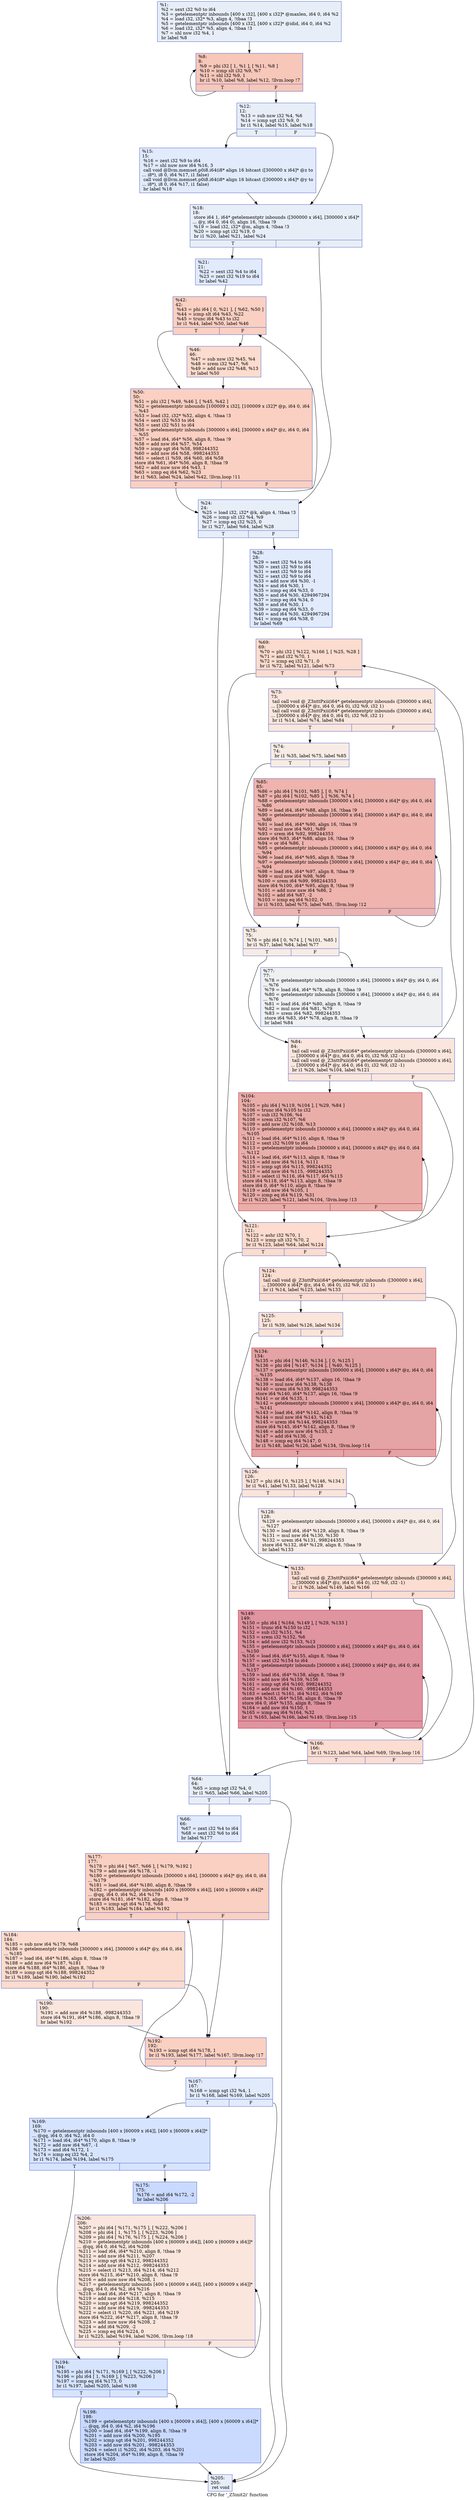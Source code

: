 digraph "CFG for '_Z5init2i' function" {
	label="CFG for '_Z5init2i' function";

	Node0x55aa39bb1af0 [shape=record,color="#3d50c3ff", style=filled, fillcolor="#cbd8ee70",label="{%1:\l  %2 = sext i32 %0 to i64\l  %3 = getelementptr inbounds [400 x i32], [400 x i32]* @maxlen, i64 0, i64 %2\l  %4 = load i32, i32* %3, align 4, !tbaa !3\l  %5 = getelementptr inbounds [400 x i32], [400 x i32]* @idid, i64 0, i64 %2\l  %6 = load i32, i32* %5, align 4, !tbaa !3\l  %7 = shl nsw i32 %4, 1\l  br label %8\l}"];
	Node0x55aa39bb1af0 -> Node0x55aa39bb1f60;
	Node0x55aa39bb1f60 [shape=record,color="#3d50c3ff", style=filled, fillcolor="#ec7f6370",label="{%8:\l8:                                                \l  %9 = phi i32 [ 1, %1 ], [ %11, %8 ]\l  %10 = icmp slt i32 %9, %7\l  %11 = shl i32 %9, 1\l  br i1 %10, label %8, label %12, !llvm.loop !7\l|{<s0>T|<s1>F}}"];
	Node0x55aa39bb1f60:s0 -> Node0x55aa39bb1f60;
	Node0x55aa39bb1f60:s1 -> Node0x55aa39bb2230;
	Node0x55aa39bb2230 [shape=record,color="#3d50c3ff", style=filled, fillcolor="#cbd8ee70",label="{%12:\l12:                                               \l  %13 = sub nsw i32 %4, %6\l  %14 = icmp sgt i32 %9, 0\l  br i1 %14, label %15, label %18\l|{<s0>T|<s1>F}}"];
	Node0x55aa39bb2230:s0 -> Node0x55aa39bb2550;
	Node0x55aa39bb2230:s1 -> Node0x55aa39bb25a0;
	Node0x55aa39bb2550 [shape=record,color="#3d50c3ff", style=filled, fillcolor="#bbd1f870",label="{%15:\l15:                                               \l  %16 = zext i32 %9 to i64\l  %17 = shl nuw nsw i64 %16, 3\l  call void @llvm.memset.p0i8.i64(i8* align 16 bitcast ([300000 x i64]* @z to\l... i8*), i8 0, i64 %17, i1 false)\l  call void @llvm.memset.p0i8.i64(i8* align 16 bitcast ([300000 x i64]* @y to\l... i8*), i8 0, i64 %17, i1 false)\l  br label %18\l}"];
	Node0x55aa39bb2550 -> Node0x55aa39bb25a0;
	Node0x55aa39bb25a0 [shape=record,color="#3d50c3ff", style=filled, fillcolor="#cbd8ee70",label="{%18:\l18:                                               \l  store i64 1, i64* getelementptr inbounds ([300000 x i64], [300000 x i64]*\l... @y, i64 0, i64 0), align 16, !tbaa !9\l  %19 = load i32, i32* @m, align 4, !tbaa !3\l  %20 = icmp sgt i32 %19, 0\l  br i1 %20, label %21, label %24\l|{<s0>T|<s1>F}}"];
	Node0x55aa39bb25a0:s0 -> Node0x55aa39bb2c80;
	Node0x55aa39bb25a0:s1 -> Node0x55aa39bb2cd0;
	Node0x55aa39bb2c80 [shape=record,color="#3d50c3ff", style=filled, fillcolor="#bbd1f870",label="{%21:\l21:                                               \l  %22 = sext i32 %4 to i64\l  %23 = zext i32 %19 to i64\l  br label %42\l}"];
	Node0x55aa39bb2c80 -> Node0x55aa39bb2ef0;
	Node0x55aa39bb2cd0 [shape=record,color="#3d50c3ff", style=filled, fillcolor="#cbd8ee70",label="{%24:\l24:                                               \l  %25 = load i32, i32* @k, align 4, !tbaa !3\l  %26 = icmp slt i32 %4, %9\l  %27 = icmp eq i32 %25, 0\l  br i1 %27, label %64, label %28\l|{<s0>T|<s1>F}}"];
	Node0x55aa39bb2cd0:s0 -> Node0x55aa39bb3140;
	Node0x55aa39bb2cd0:s1 -> Node0x55aa39bb3190;
	Node0x55aa39bb3190 [shape=record,color="#3d50c3ff", style=filled, fillcolor="#bbd1f870",label="{%28:\l28:                                               \l  %29 = sext i32 %4 to i64\l  %30 = zext i32 %9 to i64\l  %31 = sext i32 %9 to i64\l  %32 = sext i32 %9 to i64\l  %33 = add nsw i64 %30, -1\l  %34 = and i64 %30, 1\l  %35 = icmp eq i64 %33, 0\l  %36 = and i64 %30, 4294967294\l  %37 = icmp eq i64 %34, 0\l  %38 = and i64 %30, 1\l  %39 = icmp eq i64 %33, 0\l  %40 = and i64 %30, 4294967294\l  %41 = icmp eq i64 %38, 0\l  br label %69\l}"];
	Node0x55aa39bb3190 -> Node0x55aa39bb39a0;
	Node0x55aa39bb2ef0 [shape=record,color="#3d50c3ff", style=filled, fillcolor="#f3947570",label="{%42:\l42:                                               \l  %43 = phi i64 [ 0, %21 ], [ %62, %50 ]\l  %44 = icmp slt i64 %43, %22\l  %45 = trunc i64 %43 to i32\l  br i1 %44, label %50, label %46\l|{<s0>T|<s1>F}}"];
	Node0x55aa39bb2ef0:s0 -> Node0x55aa39bb3a60;
	Node0x55aa39bb2ef0:s1 -> Node0x55aa39bb3ca0;
	Node0x55aa39bb3ca0 [shape=record,color="#3d50c3ff", style=filled, fillcolor="#f7af9170",label="{%46:\l46:                                               \l  %47 = sub nsw i32 %45, %4\l  %48 = srem i32 %47, %6\l  %49 = add nsw i32 %48, %13\l  br label %50\l}"];
	Node0x55aa39bb3ca0 -> Node0x55aa39bb3a60;
	Node0x55aa39bb3a60 [shape=record,color="#3d50c3ff", style=filled, fillcolor="#f3947570",label="{%50:\l50:                                               \l  %51 = phi i32 [ %49, %46 ], [ %45, %42 ]\l  %52 = getelementptr inbounds [100009 x i32], [100009 x i32]* @p, i64 0, i64\l... %43\l  %53 = load i32, i32* %52, align 4, !tbaa !3\l  %54 = sext i32 %53 to i64\l  %55 = sext i32 %51 to i64\l  %56 = getelementptr inbounds [300000 x i64], [300000 x i64]* @z, i64 0, i64\l... %55\l  %57 = load i64, i64* %56, align 8, !tbaa !9\l  %58 = add nsw i64 %57, %54\l  %59 = icmp sgt i64 %58, 998244352\l  %60 = add nsw i64 %58, -998244353\l  %61 = select i1 %59, i64 %60, i64 %58\l  store i64 %61, i64* %56, align 8, !tbaa !9\l  %62 = add nuw nsw i64 %43, 1\l  %63 = icmp eq i64 %62, %23\l  br i1 %63, label %24, label %42, !llvm.loop !11\l|{<s0>T|<s1>F}}"];
	Node0x55aa39bb3a60:s0 -> Node0x55aa39bb2cd0;
	Node0x55aa39bb3a60:s1 -> Node0x55aa39bb2ef0;
	Node0x55aa39bb3140 [shape=record,color="#3d50c3ff", style=filled, fillcolor="#cbd8ee70",label="{%64:\l64:                                               \l  %65 = icmp sgt i32 %4, 0\l  br i1 %65, label %66, label %205\l|{<s0>T|<s1>F}}"];
	Node0x55aa39bb3140:s0 -> Node0x55aa39bb49c0;
	Node0x55aa39bb3140:s1 -> Node0x55aa39bb4a10;
	Node0x55aa39bb49c0 [shape=record,color="#3d50c3ff", style=filled, fillcolor="#bbd1f870",label="{%66:\l66:                                               \l  %67 = zext i32 %4 to i64\l  %68 = sext i32 %6 to i64\l  br label %177\l}"];
	Node0x55aa39bb49c0 -> Node0x55aa39bb4bf0;
	Node0x55aa39bb39a0 [shape=record,color="#3d50c3ff", style=filled, fillcolor="#f7af9170",label="{%69:\l69:                                               \l  %70 = phi i32 [ %122, %166 ], [ %25, %28 ]\l  %71 = and i32 %70, 1\l  %72 = icmp eq i32 %71, 0\l  br i1 %72, label %121, label %73\l|{<s0>T|<s1>F}}"];
	Node0x55aa39bb39a0:s0 -> Node0x55aa39bb4f10;
	Node0x55aa39bb39a0:s1 -> Node0x55aa39bb4fa0;
	Node0x55aa39bb4fa0 [shape=record,color="#3d50c3ff", style=filled, fillcolor="#f3c7b170",label="{%73:\l73:                                               \l  tail call void @_Z3nttPxii(i64* getelementptr inbounds ([300000 x i64],\l... [300000 x i64]* @z, i64 0, i64 0), i32 %9, i32 1)\l  tail call void @_Z3nttPxii(i64* getelementptr inbounds ([300000 x i64],\l... [300000 x i64]* @y, i64 0, i64 0), i32 %9, i32 1)\l  br i1 %14, label %74, label %84\l|{<s0>T|<s1>F}}"];
	Node0x55aa39bb4fa0:s0 -> Node0x55aa39bb5310;
	Node0x55aa39bb4fa0:s1 -> Node0x55aa39bb5360;
	Node0x55aa39bb5310 [shape=record,color="#3d50c3ff", style=filled, fillcolor="#ecd3c570",label="{%74:\l74:                                               \l  br i1 %35, label %75, label %85\l|{<s0>T|<s1>F}}"];
	Node0x55aa39bb5310:s0 -> Node0x55aa39bb54a0;
	Node0x55aa39bb5310:s1 -> Node0x55aa39bb54f0;
	Node0x55aa39bb54a0 [shape=record,color="#3d50c3ff", style=filled, fillcolor="#ecd3c570",label="{%75:\l75:                                               \l  %76 = phi i64 [ 0, %74 ], [ %101, %85 ]\l  br i1 %37, label %84, label %77\l|{<s0>T|<s1>F}}"];
	Node0x55aa39bb54a0:s0 -> Node0x55aa39bb5360;
	Node0x55aa39bb54a0:s1 -> Node0x55aa39bb56e0;
	Node0x55aa39bb56e0 [shape=record,color="#3d50c3ff", style=filled, fillcolor="#d9dce170",label="{%77:\l77:                                               \l  %78 = getelementptr inbounds [300000 x i64], [300000 x i64]* @y, i64 0, i64\l... %76\l  %79 = load i64, i64* %78, align 8, !tbaa !9\l  %80 = getelementptr inbounds [300000 x i64], [300000 x i64]* @z, i64 0, i64\l... %76\l  %81 = load i64, i64* %80, align 8, !tbaa !9\l  %82 = mul nsw i64 %81, %79\l  %83 = srem i64 %82, 998244353\l  store i64 %83, i64* %78, align 8, !tbaa !9\l  br label %84\l}"];
	Node0x55aa39bb56e0 -> Node0x55aa39bb5360;
	Node0x55aa39bb5360 [shape=record,color="#3d50c3ff", style=filled, fillcolor="#f3c7b170",label="{%84:\l84:                                               \l  tail call void @_Z3nttPxii(i64* getelementptr inbounds ([300000 x i64],\l... [300000 x i64]* @z, i64 0, i64 0), i32 %9, i32 -1)\l  tail call void @_Z3nttPxii(i64* getelementptr inbounds ([300000 x i64],\l... [300000 x i64]* @y, i64 0, i64 0), i32 %9, i32 -1)\l  br i1 %26, label %104, label %121\l|{<s0>T|<s1>F}}"];
	Node0x55aa39bb5360:s0 -> Node0x55aa39bb5f30;
	Node0x55aa39bb5360:s1 -> Node0x55aa39bb4f10;
	Node0x55aa39bb54f0 [shape=record,color="#3d50c3ff", style=filled, fillcolor="#d8564670",label="{%85:\l85:                                               \l  %86 = phi i64 [ %101, %85 ], [ 0, %74 ]\l  %87 = phi i64 [ %102, %85 ], [ %36, %74 ]\l  %88 = getelementptr inbounds [300000 x i64], [300000 x i64]* @y, i64 0, i64\l... %86\l  %89 = load i64, i64* %88, align 16, !tbaa !9\l  %90 = getelementptr inbounds [300000 x i64], [300000 x i64]* @z, i64 0, i64\l... %86\l  %91 = load i64, i64* %90, align 16, !tbaa !9\l  %92 = mul nsw i64 %91, %89\l  %93 = srem i64 %92, 998244353\l  store i64 %93, i64* %88, align 16, !tbaa !9\l  %94 = or i64 %86, 1\l  %95 = getelementptr inbounds [300000 x i64], [300000 x i64]* @y, i64 0, i64\l... %94\l  %96 = load i64, i64* %95, align 8, !tbaa !9\l  %97 = getelementptr inbounds [300000 x i64], [300000 x i64]* @z, i64 0, i64\l... %94\l  %98 = load i64, i64* %97, align 8, !tbaa !9\l  %99 = mul nsw i64 %98, %96\l  %100 = srem i64 %99, 998244353\l  store i64 %100, i64* %95, align 8, !tbaa !9\l  %101 = add nuw nsw i64 %86, 2\l  %102 = add i64 %87, -2\l  %103 = icmp eq i64 %102, 0\l  br i1 %103, label %75, label %85, !llvm.loop !12\l|{<s0>T|<s1>F}}"];
	Node0x55aa39bb54f0:s0 -> Node0x55aa39bb54a0;
	Node0x55aa39bb54f0:s1 -> Node0x55aa39bb54f0;
	Node0x55aa39bb5f30 [shape=record,color="#b70d28ff", style=filled, fillcolor="#d0473d70",label="{%104:\l104:                                              \l  %105 = phi i64 [ %119, %104 ], [ %29, %84 ]\l  %106 = trunc i64 %105 to i32\l  %107 = sub i32 %106, %4\l  %108 = srem i32 %107, %6\l  %109 = add nsw i32 %108, %13\l  %110 = getelementptr inbounds [300000 x i64], [300000 x i64]* @y, i64 0, i64\l... %105\l  %111 = load i64, i64* %110, align 8, !tbaa !9\l  %112 = sext i32 %109 to i64\l  %113 = getelementptr inbounds [300000 x i64], [300000 x i64]* @y, i64 0, i64\l... %112\l  %114 = load i64, i64* %113, align 8, !tbaa !9\l  %115 = add nsw i64 %114, %111\l  %116 = icmp sgt i64 %115, 998244352\l  %117 = add nsw i64 %115, -998244353\l  %118 = select i1 %116, i64 %117, i64 %115\l  store i64 %118, i64* %113, align 8, !tbaa !9\l  store i64 0, i64* %110, align 8, !tbaa !9\l  %119 = add nsw i64 %105, 1\l  %120 = icmp eq i64 %119, %31\l  br i1 %120, label %121, label %104, !llvm.loop !13\l|{<s0>T|<s1>F}}"];
	Node0x55aa39bb5f30:s0 -> Node0x55aa39bb4f10;
	Node0x55aa39bb5f30:s1 -> Node0x55aa39bb5f30;
	Node0x55aa39bb4f10 [shape=record,color="#3d50c3ff", style=filled, fillcolor="#f7af9170",label="{%121:\l121:                                              \l  %122 = ashr i32 %70, 1\l  %123 = icmp ult i32 %70, 2\l  br i1 %123, label %64, label %124\l|{<s0>T|<s1>F}}"];
	Node0x55aa39bb4f10:s0 -> Node0x55aa39bb3140;
	Node0x55aa39bb4f10:s1 -> Node0x55aa39bb79b0;
	Node0x55aa39bb79b0 [shape=record,color="#3d50c3ff", style=filled, fillcolor="#f7b39670",label="{%124:\l124:                                              \l  tail call void @_Z3nttPxii(i64* getelementptr inbounds ([300000 x i64],\l... [300000 x i64]* @z, i64 0, i64 0), i32 %9, i32 1)\l  br i1 %14, label %125, label %133\l|{<s0>T|<s1>F}}"];
	Node0x55aa39bb79b0:s0 -> Node0x55aa39bb7c20;
	Node0x55aa39bb79b0:s1 -> Node0x55aa39bb7c70;
	Node0x55aa39bb7c20 [shape=record,color="#3d50c3ff", style=filled, fillcolor="#f5c1a970",label="{%125:\l125:                                              \l  br i1 %39, label %126, label %134\l|{<s0>T|<s1>F}}"];
	Node0x55aa39bb7c20:s0 -> Node0x55aa39bb7d70;
	Node0x55aa39bb7c20:s1 -> Node0x55aa39bb7dc0;
	Node0x55aa39bb7d70 [shape=record,color="#3d50c3ff", style=filled, fillcolor="#f5c1a970",label="{%126:\l126:                                              \l  %127 = phi i64 [ 0, %125 ], [ %146, %134 ]\l  br i1 %41, label %133, label %128\l|{<s0>T|<s1>F}}"];
	Node0x55aa39bb7d70:s0 -> Node0x55aa39bb7c70;
	Node0x55aa39bb7d70:s1 -> Node0x55aa39bb7fb0;
	Node0x55aa39bb7fb0 [shape=record,color="#3d50c3ff", style=filled, fillcolor="#ecd3c570",label="{%128:\l128:                                              \l  %129 = getelementptr inbounds [300000 x i64], [300000 x i64]* @z, i64 0, i64\l... %127\l  %130 = load i64, i64* %129, align 8, !tbaa !9\l  %131 = mul nsw i64 %130, %130\l  %132 = urem i64 %131, 998244353\l  store i64 %132, i64* %129, align 8, !tbaa !9\l  br label %133\l}"];
	Node0x55aa39bb7fb0 -> Node0x55aa39bb7c70;
	Node0x55aa39bb7c70 [shape=record,color="#3d50c3ff", style=filled, fillcolor="#f7b39670",label="{%133:\l133:                                              \l  tail call void @_Z3nttPxii(i64* getelementptr inbounds ([300000 x i64],\l... [300000 x i64]* @z, i64 0, i64 0), i32 %9, i32 -1)\l  br i1 %26, label %149, label %166\l|{<s0>T|<s1>F}}"];
	Node0x55aa39bb7c70:s0 -> Node0x55aa39bb8d80;
	Node0x55aa39bb7c70:s1 -> Node0x55aa39bb4cb0;
	Node0x55aa39bb7dc0 [shape=record,color="#b70d28ff", style=filled, fillcolor="#c32e3170",label="{%134:\l134:                                              \l  %135 = phi i64 [ %146, %134 ], [ 0, %125 ]\l  %136 = phi i64 [ %147, %134 ], [ %40, %125 ]\l  %137 = getelementptr inbounds [300000 x i64], [300000 x i64]* @z, i64 0, i64\l... %135\l  %138 = load i64, i64* %137, align 16, !tbaa !9\l  %139 = mul nsw i64 %138, %138\l  %140 = urem i64 %139, 998244353\l  store i64 %140, i64* %137, align 16, !tbaa !9\l  %141 = or i64 %135, 1\l  %142 = getelementptr inbounds [300000 x i64], [300000 x i64]* @z, i64 0, i64\l... %141\l  %143 = load i64, i64* %142, align 8, !tbaa !9\l  %144 = mul nsw i64 %143, %143\l  %145 = urem i64 %144, 998244353\l  store i64 %145, i64* %142, align 8, !tbaa !9\l  %146 = add nuw nsw i64 %135, 2\l  %147 = add i64 %136, -2\l  %148 = icmp eq i64 %147, 0\l  br i1 %148, label %126, label %134, !llvm.loop !14\l|{<s0>T|<s1>F}}"];
	Node0x55aa39bb7dc0:s0 -> Node0x55aa39bb7d70;
	Node0x55aa39bb7dc0:s1 -> Node0x55aa39bb7dc0;
	Node0x55aa39bb8d80 [shape=record,color="#b70d28ff", style=filled, fillcolor="#b70d2870",label="{%149:\l149:                                              \l  %150 = phi i64 [ %164, %149 ], [ %29, %133 ]\l  %151 = trunc i64 %150 to i32\l  %152 = sub i32 %151, %4\l  %153 = srem i32 %152, %6\l  %154 = add nsw i32 %153, %13\l  %155 = getelementptr inbounds [300000 x i64], [300000 x i64]* @z, i64 0, i64\l... %150\l  %156 = load i64, i64* %155, align 8, !tbaa !9\l  %157 = sext i32 %154 to i64\l  %158 = getelementptr inbounds [300000 x i64], [300000 x i64]* @z, i64 0, i64\l... %157\l  %159 = load i64, i64* %158, align 8, !tbaa !9\l  %160 = add nsw i64 %159, %156\l  %161 = icmp sgt i64 %160, 998244352\l  %162 = add nsw i64 %160, -998244353\l  %163 = select i1 %161, i64 %162, i64 %160\l  store i64 %163, i64* %158, align 8, !tbaa !9\l  store i64 0, i64* %155, align 8, !tbaa !9\l  %164 = add nsw i64 %150, 1\l  %165 = icmp eq i64 %164, %32\l  br i1 %165, label %166, label %149, !llvm.loop !15\l|{<s0>T|<s1>F}}"];
	Node0x55aa39bb8d80:s0 -> Node0x55aa39bb4cb0;
	Node0x55aa39bb8d80:s1 -> Node0x55aa39bb8d80;
	Node0x55aa39bb4cb0 [shape=record,color="#3d50c3ff", style=filled, fillcolor="#f7b39670",label="{%166:\l166:                                              \l  br i1 %123, label %64, label %69, !llvm.loop !16\l|{<s0>T|<s1>F}}"];
	Node0x55aa39bb4cb0:s0 -> Node0x55aa39bb3140;
	Node0x55aa39bb4cb0:s1 -> Node0x55aa39bb39a0;
	Node0x55aa39bba610 [shape=record,color="#3d50c3ff", style=filled, fillcolor="#bbd1f870",label="{%167:\l167:                                              \l  %168 = icmp sgt i32 %4, 1\l  br i1 %168, label %169, label %205\l|{<s0>T|<s1>F}}"];
	Node0x55aa39bba610:s0 -> Node0x55aa39bba730;
	Node0x55aa39bba610:s1 -> Node0x55aa39bb4a10;
	Node0x55aa39bba730 [shape=record,color="#3d50c3ff", style=filled, fillcolor="#a5c3fe70",label="{%169:\l169:                                              \l  %170 = getelementptr inbounds [400 x [60009 x i64]], [400 x [60009 x i64]]*\l... @qq, i64 0, i64 %2, i64 0\l  %171 = load i64, i64* %170, align 8, !tbaa !9\l  %172 = add nsw i64 %67, -1\l  %173 = and i64 %172, 1\l  %174 = icmp eq i32 %4, 2\l  br i1 %174, label %194, label %175\l|{<s0>T|<s1>F}}"];
	Node0x55aa39bba730:s0 -> Node0x55aa39bbab30;
	Node0x55aa39bba730:s1 -> Node0x55aa39bbab80;
	Node0x55aa39bbab80 [shape=record,color="#3d50c3ff", style=filled, fillcolor="#88abfd70",label="{%175:\l175:                                              \l  %176 = and i64 %172, -2\l  br label %206\l}"];
	Node0x55aa39bbab80 -> Node0x55aa39bbad50;
	Node0x55aa39bb4bf0 [shape=record,color="#3d50c3ff", style=filled, fillcolor="#f3947570",label="{%177:\l177:                                              \l  %178 = phi i64 [ %67, %66 ], [ %179, %192 ]\l  %179 = add nsw i64 %178, -1\l  %180 = getelementptr inbounds [300000 x i64], [300000 x i64]* @y, i64 0, i64\l... %179\l  %181 = load i64, i64* %180, align 8, !tbaa !9\l  %182 = getelementptr inbounds [400 x [60009 x i64]], [400 x [60009 x i64]]*\l... @qq, i64 0, i64 %2, i64 %179\l  store i64 %181, i64* %182, align 8, !tbaa !9\l  %183 = icmp sgt i64 %178, %68\l  br i1 %183, label %184, label %192\l|{<s0>T|<s1>F}}"];
	Node0x55aa39bb4bf0:s0 -> Node0x55aa39bbb310;
	Node0x55aa39bb4bf0:s1 -> Node0x55aa39bbae10;
	Node0x55aa39bbb310 [shape=record,color="#3d50c3ff", style=filled, fillcolor="#f7af9170",label="{%184:\l184:                                              \l  %185 = sub nsw i64 %179, %68\l  %186 = getelementptr inbounds [300000 x i64], [300000 x i64]* @y, i64 0, i64\l... %185\l  %187 = load i64, i64* %186, align 8, !tbaa !9\l  %188 = add nsw i64 %187, %181\l  store i64 %188, i64* %186, align 8, !tbaa !9\l  %189 = icmp sgt i64 %188, 998244352\l  br i1 %189, label %190, label %192\l|{<s0>T|<s1>F}}"];
	Node0x55aa39bbb310:s0 -> Node0x55aa39bbb780;
	Node0x55aa39bbb310:s1 -> Node0x55aa39bbae10;
	Node0x55aa39bbb780 [shape=record,color="#3d50c3ff", style=filled, fillcolor="#f3c7b170",label="{%190:\l190:                                              \l  %191 = add nsw i64 %188, -998244353\l  store i64 %191, i64* %186, align 8, !tbaa !9\l  br label %192\l}"];
	Node0x55aa39bbb780 -> Node0x55aa39bbae10;
	Node0x55aa39bbae10 [shape=record,color="#3d50c3ff", style=filled, fillcolor="#f3947570",label="{%192:\l192:                                              \l  %193 = icmp sgt i64 %178, 1\l  br i1 %193, label %177, label %167, !llvm.loop !17\l|{<s0>T|<s1>F}}"];
	Node0x55aa39bbae10:s0 -> Node0x55aa39bb4bf0;
	Node0x55aa39bbae10:s1 -> Node0x55aa39bba610;
	Node0x55aa39bbab30 [shape=record,color="#3d50c3ff", style=filled, fillcolor="#a5c3fe70",label="{%194:\l194:                                              \l  %195 = phi i64 [ %171, %169 ], [ %222, %206 ]\l  %196 = phi i64 [ 1, %169 ], [ %223, %206 ]\l  %197 = icmp eq i64 %173, 0\l  br i1 %197, label %205, label %198\l|{<s0>T|<s1>F}}"];
	Node0x55aa39bbab30:s0 -> Node0x55aa39bb4a10;
	Node0x55aa39bbab30:s1 -> Node0x55aa39bbbe20;
	Node0x55aa39bbbe20 [shape=record,color="#3d50c3ff", style=filled, fillcolor="#88abfd70",label="{%198:\l198:                                              \l  %199 = getelementptr inbounds [400 x [60009 x i64]], [400 x [60009 x i64]]*\l... @qq, i64 0, i64 %2, i64 %196\l  %200 = load i64, i64* %199, align 8, !tbaa !9\l  %201 = add nsw i64 %200, %195\l  %202 = icmp sgt i64 %201, 998244352\l  %203 = add nsw i64 %201, -998244353\l  %204 = select i1 %202, i64 %203, i64 %201\l  store i64 %204, i64* %199, align 8, !tbaa !9\l  br label %205\l}"];
	Node0x55aa39bbbe20 -> Node0x55aa39bb4a10;
	Node0x55aa39bb4a10 [shape=record,color="#3d50c3ff", style=filled, fillcolor="#cbd8ee70",label="{%205:\l205:                                              \l  ret void\l}"];
	Node0x55aa39bbad50 [shape=record,color="#3d50c3ff", style=filled, fillcolor="#f3c7b170",label="{%206:\l206:                                              \l  %207 = phi i64 [ %171, %175 ], [ %222, %206 ]\l  %208 = phi i64 [ 1, %175 ], [ %223, %206 ]\l  %209 = phi i64 [ %176, %175 ], [ %224, %206 ]\l  %210 = getelementptr inbounds [400 x [60009 x i64]], [400 x [60009 x i64]]*\l... @qq, i64 0, i64 %2, i64 %208\l  %211 = load i64, i64* %210, align 8, !tbaa !9\l  %212 = add nsw i64 %211, %207\l  %213 = icmp sgt i64 %212, 998244352\l  %214 = add nsw i64 %212, -998244353\l  %215 = select i1 %213, i64 %214, i64 %212\l  store i64 %215, i64* %210, align 8, !tbaa !9\l  %216 = add nuw nsw i64 %208, 1\l  %217 = getelementptr inbounds [400 x [60009 x i64]], [400 x [60009 x i64]]*\l... @qq, i64 0, i64 %2, i64 %216\l  %218 = load i64, i64* %217, align 8, !tbaa !9\l  %219 = add nsw i64 %218, %215\l  %220 = icmp sgt i64 %219, 998244352\l  %221 = add nsw i64 %219, -998244353\l  %222 = select i1 %220, i64 %221, i64 %219\l  store i64 %222, i64* %217, align 8, !tbaa !9\l  %223 = add nuw nsw i64 %208, 2\l  %224 = add i64 %209, -2\l  %225 = icmp eq i64 %224, 0\l  br i1 %225, label %194, label %206, !llvm.loop !18\l|{<s0>T|<s1>F}}"];
	Node0x55aa39bbad50:s0 -> Node0x55aa39bbab30;
	Node0x55aa39bbad50:s1 -> Node0x55aa39bbad50;
}
